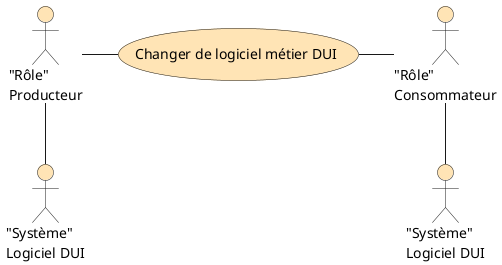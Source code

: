 @startuml processus1

:"Rôle"\nProducteur: as P #Moccasin
:"Rôle"\nConsommateur: as C #Moccasin
:"Système"\nLogiciel DUI: as L1 #Moccasin
:"Système"\nLogiciel DUI: as L2 #Moccasin

(Changer de logiciel métier DUI) as c #Moccasin

c - C
P - c
P -- L1
C -- L2

@enduml